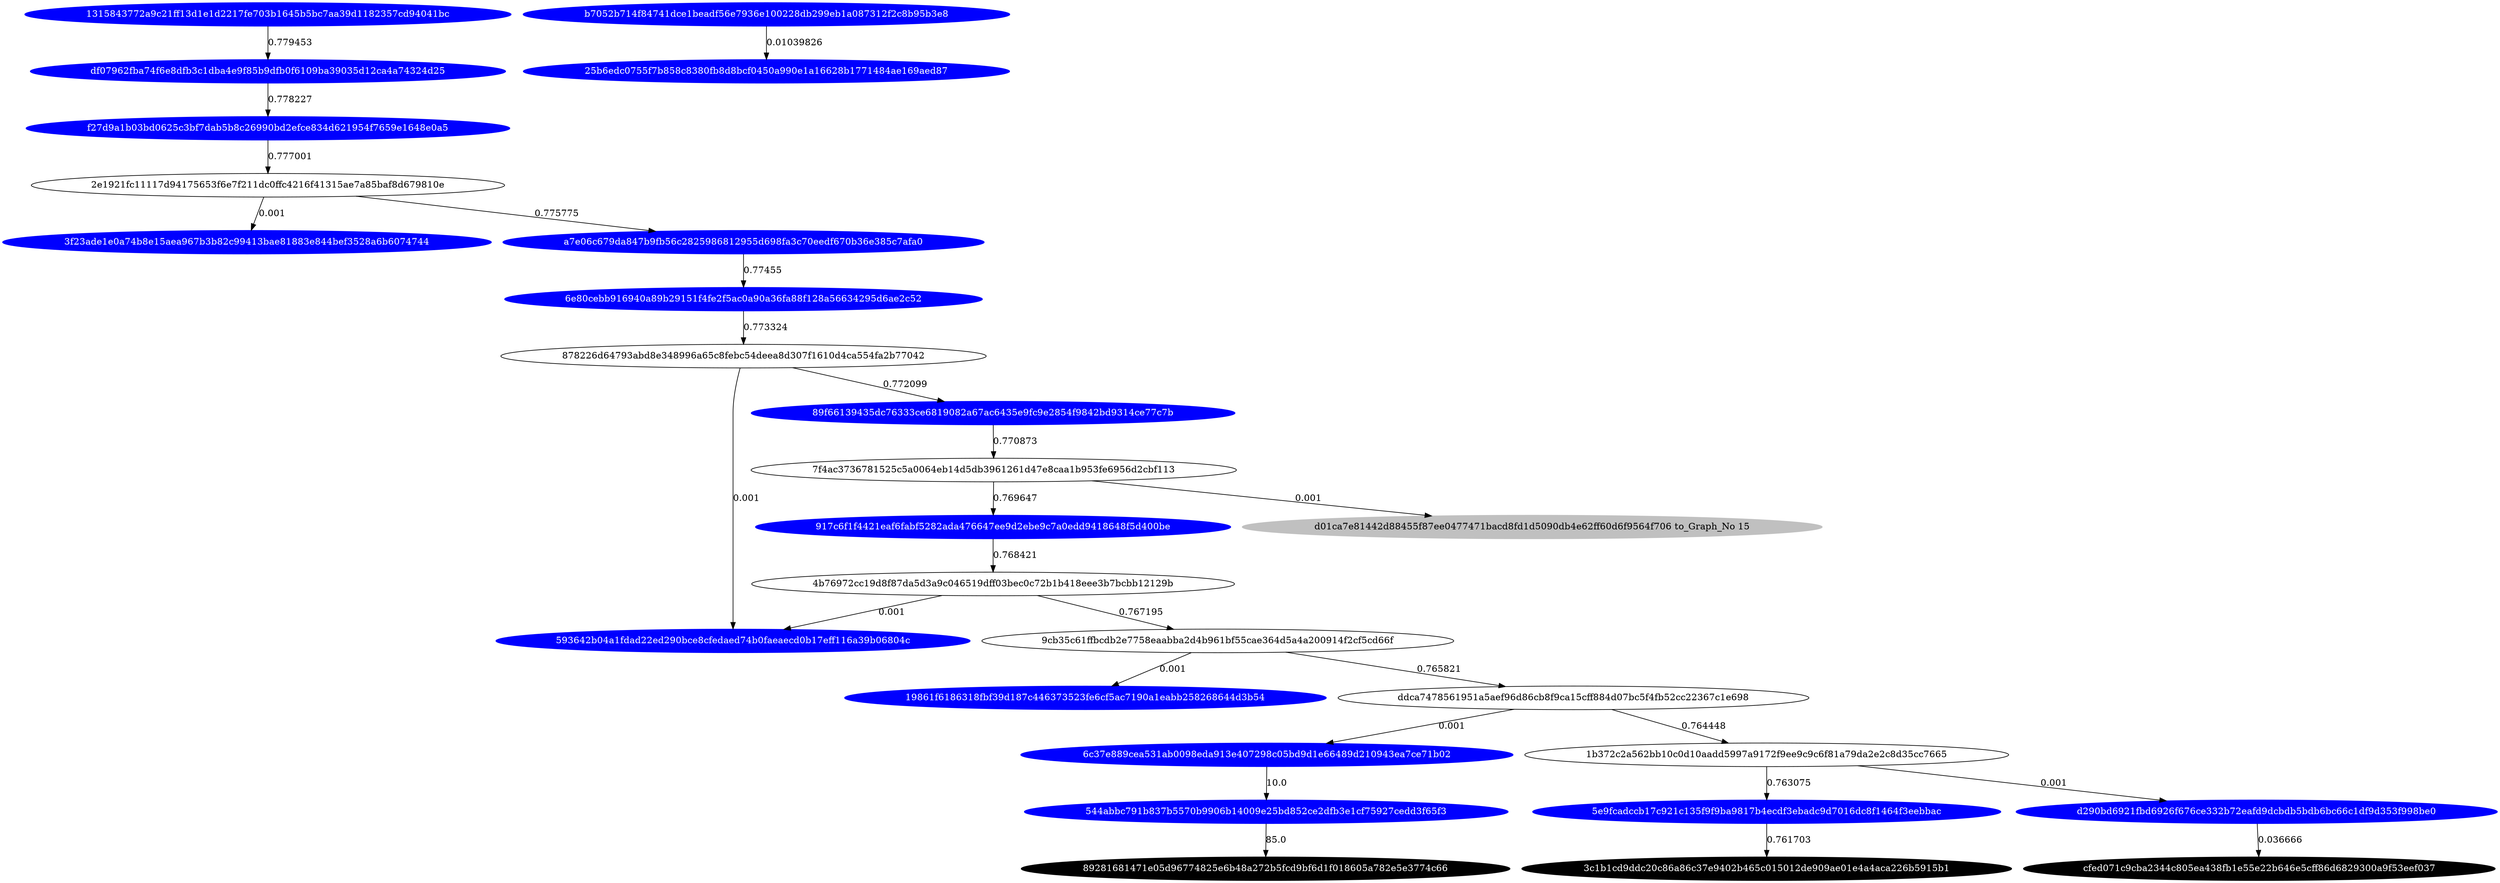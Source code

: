 digraph G{rankdir=TB;layout=dot;
"1315843772a9c21ff13d1e1d2217fe703b1645b5bc7aa39d1182357cd94041bc" [style="solid,filled",color=blue,fontcolor=white];
"b7052b714f84741dce1beadf56e7936e100228db299eb1a087312f2c8b95b3e8" [style="solid,filled",color=blue,fontcolor=white];
"19861f6186318fbf39d187c446373523fe6cf5ac7190a1eabb258268644d3b54" [style="solid,filled",color=blue,fontcolor=white];
"5e9fcadccb17c921c135f9f9ba9817b4ecdf3ebadc9d7016dc8f1464f3eebbac" [style="solid,filled",color=blue,fontcolor=white];
"3c1b1cd9ddc20c86a86c37e9402b465c015012de909ae01e4a4aca226b5915b1" [style="solid,filled",color=black,fontcolor=white];
"f27d9a1b03bd0625c3bf7dab5b8c26990bd2efce834d621954f7659e1648e0a5" [style="solid,filled",color=blue,fontcolor=white];
"df07962fba74f6e8dfb3c1dba4e9f85b9dfb0f6109ba39035d12ca4a74324d25" [style="solid,filled",color=blue,fontcolor=white];
"544abbc791b837b5570b9906b14009e25bd852ce2dfb3e1cf75927cedd3f65f3" [style="solid,filled",color=blue,fontcolor=white];
"6e80cebb916940a89b29151f4fe2f5ac0a90a36fa88f128a56634295d6ae2c52" [style="solid,filled",color=blue,fontcolor=white];
"d290bd6921fbd6926f676ce332b72eafd9dcbdb5bdb6bc66c1df9d353f998be0" [style="solid,filled",color=blue,fontcolor=white];
"25b6edc0755f7b858c8380fb8d8bcf0450a990e1a16628b1771484ae169aed87" [style="solid,filled",color=blue,fontcolor=white];
"593642b04a1fdad22ed290bce8cfedaed74b0faeaecd0b17eff116a39b06804c" [style="solid,filled",color=blue,fontcolor=white];
"917c6f1f4421eaf6fabf5282ada476647ee9d2ebe9c7a0edd9418648f5d400be" [style="solid,filled",color=blue,fontcolor=white];
"3f23ade1e0a74b8e15aea967b3b82c99413bae81883e844bef3528a6b6074744" [style="solid,filled",color=blue,fontcolor=white];
"6c37e889cea531ab0098eda913e407298c05bd9d1e66489d210943ea7ce71b02" [style="solid,filled",color=blue,fontcolor=white];
"89281681471e05d96774825e6b48a272b5fcd9bf6d1f018605a782e5e3774c66" [style="solid,filled",color=black,fontcolor=white];
"89f66139435dc76333ce6819082a67ac6435e9fc9e2854f9842bd9314ce77c7b" [style="solid,filled",color=blue,fontcolor=white];
"cfed071c9cba2344c805ea438fb1e55e22b646e5cff86d6829300a9f53eef037" [style="solid,filled",color=black,fontcolor=white];
"d01ca7e81442d88455f87ee0477471bacd8fd1d5090db4e62ff60d6f9564f706" [style="solid,filled",color=gray,fontcolor=black,label= "d01ca7e81442d88455f87ee0477471bacd8fd1d5090db4e62ff60d6f9564f706 to_Graph_No 15"];
"a7e06c679da847b9fb56c2825986812955d698fa3c70eedf670b36e385c7afa0" [style="solid,filled",color=blue,fontcolor=white];
"6e80cebb916940a89b29151f4fe2f5ac0a90a36fa88f128a56634295d6ae2c52" -> "878226d64793abd8e348996a65c8febc54deea8d307f1610d4ca554fa2b77042" [label=0.773324];
"ddca7478561951a5aef96d86cb8f9ca15cff884d07bc5f4fb52cc22367c1e698" -> "1b372c2a562bb10c0d10aadd5997a9172f9ee9c9c6f81a79da2e2c8d35cc7665" [label=0.764448];
"9cb35c61ffbcdb2e7758eaabba2d4b961bf55cae364d5a4a200914f2cf5cd66f" -> "ddca7478561951a5aef96d86cb8f9ca15cff884d07bc5f4fb52cc22367c1e698" [label=0.765821];
"544abbc791b837b5570b9906b14009e25bd852ce2dfb3e1cf75927cedd3f65f3" -> "89281681471e05d96774825e6b48a272b5fcd9bf6d1f018605a782e5e3774c66" [label=85.0];
"2e1921fc11117d94175653f6e7f211dc0ffc4216f41315ae7a85baf8d679810e" -> "3f23ade1e0a74b8e15aea967b3b82c99413bae81883e844bef3528a6b6074744" [label=0.001];
"2e1921fc11117d94175653f6e7f211dc0ffc4216f41315ae7a85baf8d679810e" -> "a7e06c679da847b9fb56c2825986812955d698fa3c70eedf670b36e385c7afa0" [label=0.775775];
"6c37e889cea531ab0098eda913e407298c05bd9d1e66489d210943ea7ce71b02" -> "544abbc791b837b5570b9906b14009e25bd852ce2dfb3e1cf75927cedd3f65f3" [label=10.0];
"917c6f1f4421eaf6fabf5282ada476647ee9d2ebe9c7a0edd9418648f5d400be" -> "4b76972cc19d8f87da5d3a9c046519dff03bec0c72b1b418eee3b7bcbb12129b" [label=0.768421];
"9cb35c61ffbcdb2e7758eaabba2d4b961bf55cae364d5a4a200914f2cf5cd66f" -> "19861f6186318fbf39d187c446373523fe6cf5ac7190a1eabb258268644d3b54" [label=0.001];
"4b76972cc19d8f87da5d3a9c046519dff03bec0c72b1b418eee3b7bcbb12129b" -> "9cb35c61ffbcdb2e7758eaabba2d4b961bf55cae364d5a4a200914f2cf5cd66f" [label=0.767195];
"b7052b714f84741dce1beadf56e7936e100228db299eb1a087312f2c8b95b3e8" -> "25b6edc0755f7b858c8380fb8d8bcf0450a990e1a16628b1771484ae169aed87" [label=0.01039826];
"f27d9a1b03bd0625c3bf7dab5b8c26990bd2efce834d621954f7659e1648e0a5" -> "2e1921fc11117d94175653f6e7f211dc0ffc4216f41315ae7a85baf8d679810e" [label=0.777001];
"1315843772a9c21ff13d1e1d2217fe703b1645b5bc7aa39d1182357cd94041bc" -> "df07962fba74f6e8dfb3c1dba4e9f85b9dfb0f6109ba39035d12ca4a74324d25" [label=0.779453];
"a7e06c679da847b9fb56c2825986812955d698fa3c70eedf670b36e385c7afa0" -> "6e80cebb916940a89b29151f4fe2f5ac0a90a36fa88f128a56634295d6ae2c52" [label=0.77455];
"89f66139435dc76333ce6819082a67ac6435e9fc9e2854f9842bd9314ce77c7b" -> "7f4ac3736781525c5a0064eb14d5db3961261d47e8caa1b953fe6956d2cbf113" [label=0.770873];
"df07962fba74f6e8dfb3c1dba4e9f85b9dfb0f6109ba39035d12ca4a74324d25" -> "f27d9a1b03bd0625c3bf7dab5b8c26990bd2efce834d621954f7659e1648e0a5" [label=0.778227];
"5e9fcadccb17c921c135f9f9ba9817b4ecdf3ebadc9d7016dc8f1464f3eebbac" -> "3c1b1cd9ddc20c86a86c37e9402b465c015012de909ae01e4a4aca226b5915b1" [label=0.761703];
"1b372c2a562bb10c0d10aadd5997a9172f9ee9c9c6f81a79da2e2c8d35cc7665" -> "d290bd6921fbd6926f676ce332b72eafd9dcbdb5bdb6bc66c1df9d353f998be0" [label=0.001];
"7f4ac3736781525c5a0064eb14d5db3961261d47e8caa1b953fe6956d2cbf113" -> "917c6f1f4421eaf6fabf5282ada476647ee9d2ebe9c7a0edd9418648f5d400be" [label=0.769647];
"d290bd6921fbd6926f676ce332b72eafd9dcbdb5bdb6bc66c1df9d353f998be0" -> "cfed071c9cba2344c805ea438fb1e55e22b646e5cff86d6829300a9f53eef037" [label=0.036666];
"7f4ac3736781525c5a0064eb14d5db3961261d47e8caa1b953fe6956d2cbf113" -> "d01ca7e81442d88455f87ee0477471bacd8fd1d5090db4e62ff60d6f9564f706" [label=0.001];
"878226d64793abd8e348996a65c8febc54deea8d307f1610d4ca554fa2b77042" -> "89f66139435dc76333ce6819082a67ac6435e9fc9e2854f9842bd9314ce77c7b" [label=0.772099];
"ddca7478561951a5aef96d86cb8f9ca15cff884d07bc5f4fb52cc22367c1e698" -> "6c37e889cea531ab0098eda913e407298c05bd9d1e66489d210943ea7ce71b02" [label=0.001];
"1b372c2a562bb10c0d10aadd5997a9172f9ee9c9c6f81a79da2e2c8d35cc7665" -> "5e9fcadccb17c921c135f9f9ba9817b4ecdf3ebadc9d7016dc8f1464f3eebbac" [label=0.763075];
"878226d64793abd8e348996a65c8febc54deea8d307f1610d4ca554fa2b77042" -> "593642b04a1fdad22ed290bce8cfedaed74b0faeaecd0b17eff116a39b06804c" [label=0.001];
"4b76972cc19d8f87da5d3a9c046519dff03bec0c72b1b418eee3b7bcbb12129b" -> "593642b04a1fdad22ed290bce8cfedaed74b0faeaecd0b17eff116a39b06804c" [label=0.001];
}